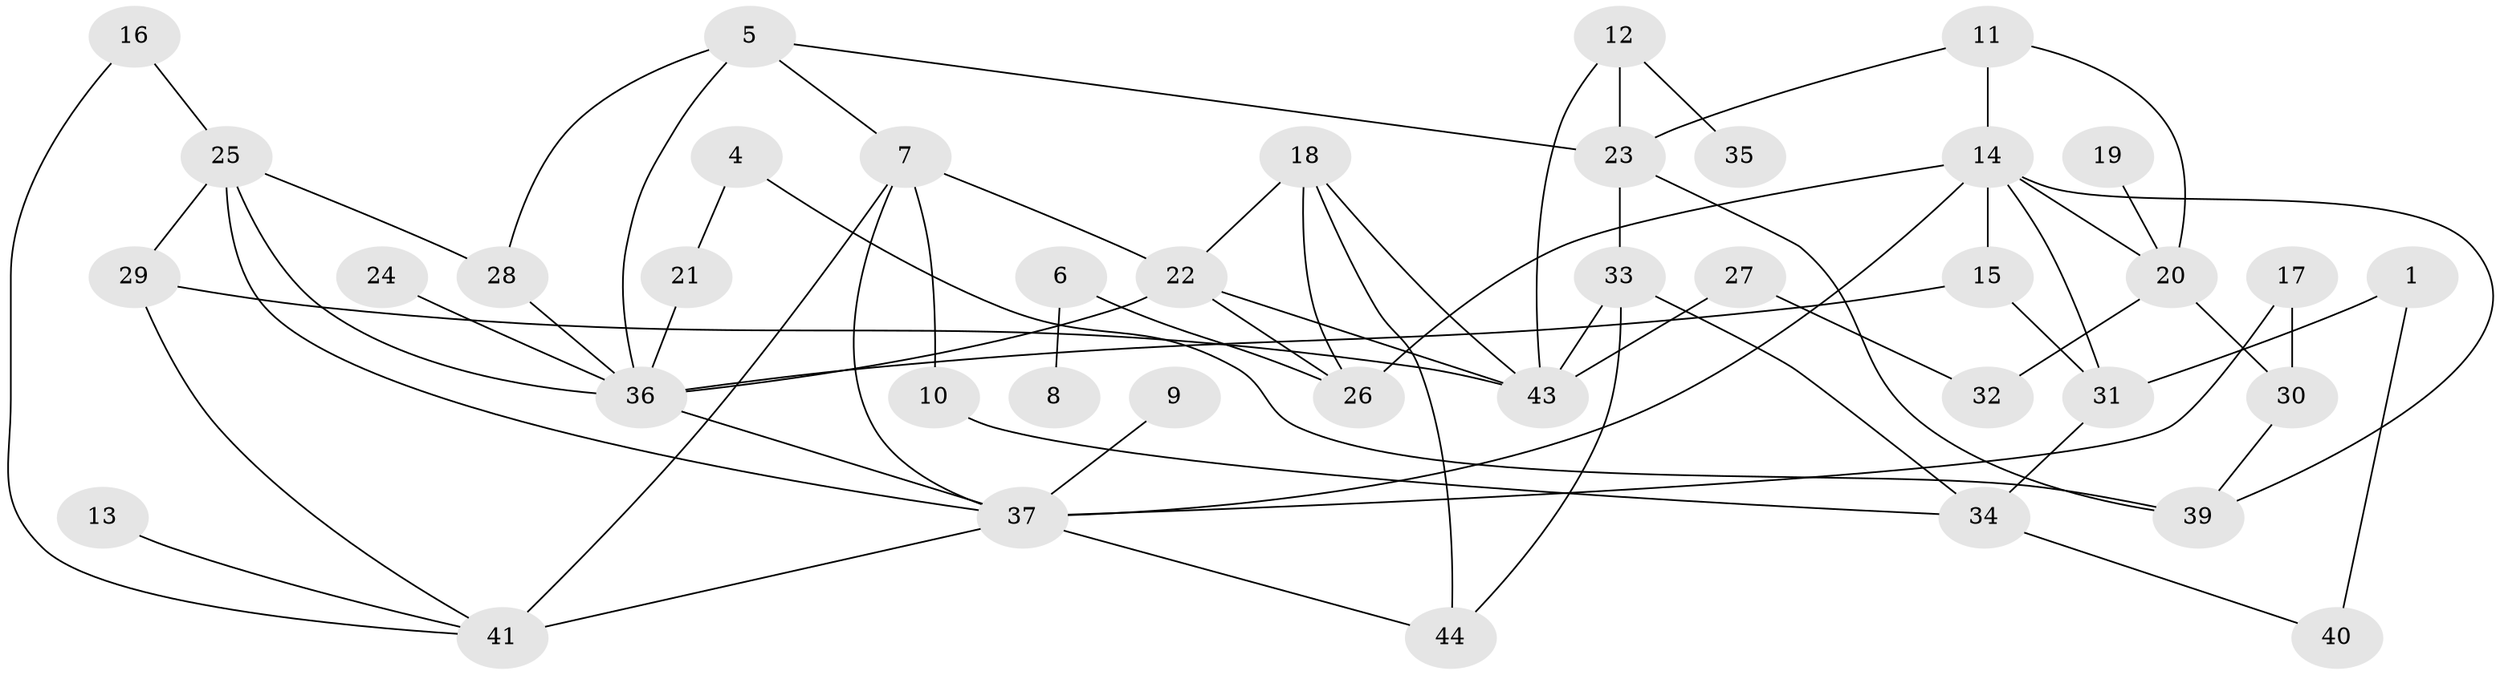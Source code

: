 // original degree distribution, {2: 0.3333333333333333, 1: 0.08045977011494253, 6: 0.022988505747126436, 0: 0.04597701149425287, 3: 0.3218390804597701, 5: 0.04597701149425287, 4: 0.13793103448275862, 9: 0.011494252873563218}
// Generated by graph-tools (version 1.1) at 2025/00/03/09/25 03:00:48]
// undirected, 40 vertices, 67 edges
graph export_dot {
graph [start="1"]
  node [color=gray90,style=filled];
  1;
  4;
  5;
  6;
  7;
  8;
  9;
  10;
  11;
  12;
  13;
  14;
  15;
  16;
  17;
  18;
  19;
  20;
  21;
  22;
  23;
  24;
  25;
  26;
  27;
  28;
  29;
  30;
  31;
  32;
  33;
  34;
  35;
  36;
  37;
  39;
  40;
  41;
  43;
  44;
  1 -- 31 [weight=1.0];
  1 -- 40 [weight=1.0];
  4 -- 21 [weight=1.0];
  4 -- 39 [weight=1.0];
  5 -- 7 [weight=1.0];
  5 -- 23 [weight=1.0];
  5 -- 28 [weight=1.0];
  5 -- 36 [weight=1.0];
  6 -- 8 [weight=2.0];
  6 -- 26 [weight=1.0];
  7 -- 10 [weight=1.0];
  7 -- 22 [weight=1.0];
  7 -- 37 [weight=1.0];
  7 -- 41 [weight=1.0];
  9 -- 37 [weight=1.0];
  10 -- 34 [weight=1.0];
  11 -- 14 [weight=1.0];
  11 -- 20 [weight=1.0];
  11 -- 23 [weight=1.0];
  12 -- 23 [weight=1.0];
  12 -- 35 [weight=1.0];
  12 -- 43 [weight=1.0];
  13 -- 41 [weight=1.0];
  14 -- 15 [weight=1.0];
  14 -- 20 [weight=3.0];
  14 -- 26 [weight=2.0];
  14 -- 31 [weight=1.0];
  14 -- 37 [weight=2.0];
  14 -- 39 [weight=1.0];
  15 -- 31 [weight=1.0];
  15 -- 36 [weight=1.0];
  16 -- 25 [weight=1.0];
  16 -- 41 [weight=1.0];
  17 -- 30 [weight=1.0];
  17 -- 37 [weight=1.0];
  18 -- 22 [weight=1.0];
  18 -- 26 [weight=1.0];
  18 -- 43 [weight=1.0];
  18 -- 44 [weight=1.0];
  19 -- 20 [weight=1.0];
  20 -- 30 [weight=2.0];
  20 -- 32 [weight=1.0];
  21 -- 36 [weight=1.0];
  22 -- 26 [weight=1.0];
  22 -- 36 [weight=1.0];
  22 -- 43 [weight=1.0];
  23 -- 33 [weight=1.0];
  23 -- 39 [weight=1.0];
  24 -- 36 [weight=1.0];
  25 -- 28 [weight=1.0];
  25 -- 29 [weight=1.0];
  25 -- 36 [weight=1.0];
  25 -- 37 [weight=1.0];
  27 -- 32 [weight=1.0];
  27 -- 43 [weight=1.0];
  28 -- 36 [weight=1.0];
  29 -- 41 [weight=1.0];
  29 -- 43 [weight=1.0];
  30 -- 39 [weight=1.0];
  31 -- 34 [weight=1.0];
  33 -- 34 [weight=1.0];
  33 -- 43 [weight=1.0];
  33 -- 44 [weight=1.0];
  34 -- 40 [weight=1.0];
  36 -- 37 [weight=1.0];
  37 -- 41 [weight=2.0];
  37 -- 44 [weight=1.0];
}
